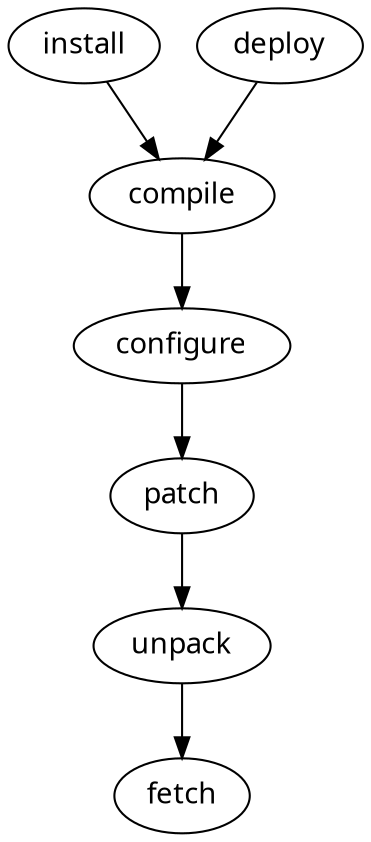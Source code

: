 digraph steps {
	graph [fontname = "Fira"];
	node [fontname = "Fira"];
	edge [fontname = "Fira"];
	install -> compile
	deploy -> compile
	compile -> configure -> patch -> unpack -> fetch
}
